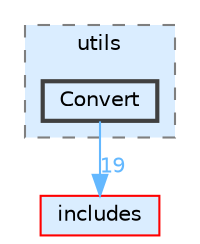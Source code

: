 digraph "lib/utils/Convert"
{
 // LATEX_PDF_SIZE
  bgcolor="transparent";
  edge [fontname=Helvetica,fontsize=10,labelfontname=Helvetica,labelfontsize=10];
  node [fontname=Helvetica,fontsize=10,shape=box,height=0.2,width=0.4];
  compound=true
  subgraph clusterdir_4ce02b87227cef1244bdd1fa3b12a08b {
    graph [ bgcolor="#daedff", pencolor="grey50", label="utils", fontname=Helvetica,fontsize=10 style="filled,dashed", URL="dir_4ce02b87227cef1244bdd1fa3b12a08b.html",tooltip=""]
  dir_8892f3e8699bbfc82ad9494e1fc82913 [label="Convert", fillcolor="#daedff", color="grey25", style="filled,bold", URL="dir_8892f3e8699bbfc82ad9494e1fc82913.html",tooltip=""];
  }
  dir_09e761304027c904456130627fd4dcf5 [label="includes", fillcolor="#daedff", color="red", style="filled", URL="dir_09e761304027c904456130627fd4dcf5.html",tooltip=""];
  dir_8892f3e8699bbfc82ad9494e1fc82913->dir_09e761304027c904456130627fd4dcf5 [headlabel="19", labeldistance=1.5 headhref="dir_000004_000007.html" href="dir_000004_000007.html" color="steelblue1" fontcolor="steelblue1"];
}
